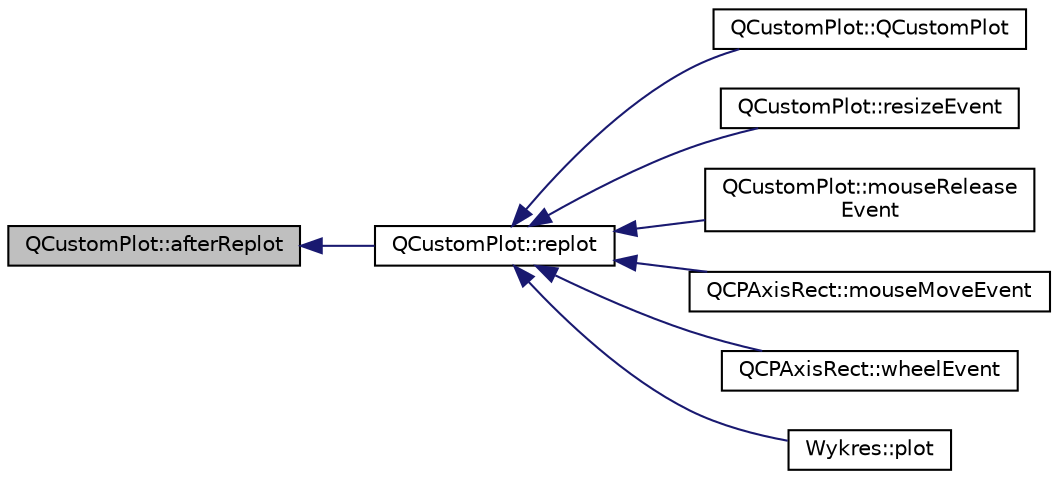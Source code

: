 digraph "QCustomPlot::afterReplot"
{
  edge [fontname="Helvetica",fontsize="10",labelfontname="Helvetica",labelfontsize="10"];
  node [fontname="Helvetica",fontsize="10",shape=record];
  rankdir="LR";
  Node1 [label="QCustomPlot::afterReplot",height=0.2,width=0.4,color="black", fillcolor="grey75", style="filled", fontcolor="black"];
  Node1 -> Node2 [dir="back",color="midnightblue",fontsize="10",style="solid",fontname="Helvetica"];
  Node2 [label="QCustomPlot::replot",height=0.2,width=0.4,color="black", fillcolor="white", style="filled",URL="$class_q_custom_plot.html#a606fd384b2a637ce2c24899bcbde77d6"];
  Node2 -> Node3 [dir="back",color="midnightblue",fontsize="10",style="solid",fontname="Helvetica"];
  Node3 [label="QCustomPlot::QCustomPlot",height=0.2,width=0.4,color="black", fillcolor="white", style="filled",URL="$class_q_custom_plot.html#a45b99626558651a6428b83972b0b34b8"];
  Node2 -> Node4 [dir="back",color="midnightblue",fontsize="10",style="solid",fontname="Helvetica"];
  Node4 [label="QCustomPlot::resizeEvent",height=0.2,width=0.4,color="black", fillcolor="white", style="filled",URL="$class_q_custom_plot.html#a13e05523a40c3f08875df5cde85cf0d9"];
  Node2 -> Node5 [dir="back",color="midnightblue",fontsize="10",style="solid",fontname="Helvetica"];
  Node5 [label="QCustomPlot::mouseRelease\lEvent",height=0.2,width=0.4,color="black", fillcolor="white", style="filled",URL="$class_q_custom_plot.html#a724e97d2e8c03e68adac5f4b6164a1b3"];
  Node2 -> Node6 [dir="back",color="midnightblue",fontsize="10",style="solid",fontname="Helvetica"];
  Node6 [label="QCPAxisRect::mouseMoveEvent",height=0.2,width=0.4,color="black", fillcolor="white", style="filled",URL="$class_q_c_p_axis_rect.html#a4baf3d5dd69166788f6ceda0ea182c6e"];
  Node2 -> Node7 [dir="back",color="midnightblue",fontsize="10",style="solid",fontname="Helvetica"];
  Node7 [label="QCPAxisRect::wheelEvent",height=0.2,width=0.4,color="black", fillcolor="white", style="filled",URL="$class_q_c_p_axis_rect.html#a5acf41fc30aa68ea263246ecfad85c31"];
  Node2 -> Node8 [dir="back",color="midnightblue",fontsize="10",style="solid",fontname="Helvetica"];
  Node8 [label="Wykres::plot",height=0.2,width=0.4,color="black", fillcolor="white", style="filled",URL="$class_wykres.html#a5733ec2d1bef2b52cb8fe1022336d14d",tooltip="Wykres::plot - rysuje dane na wykresie. "];
}

